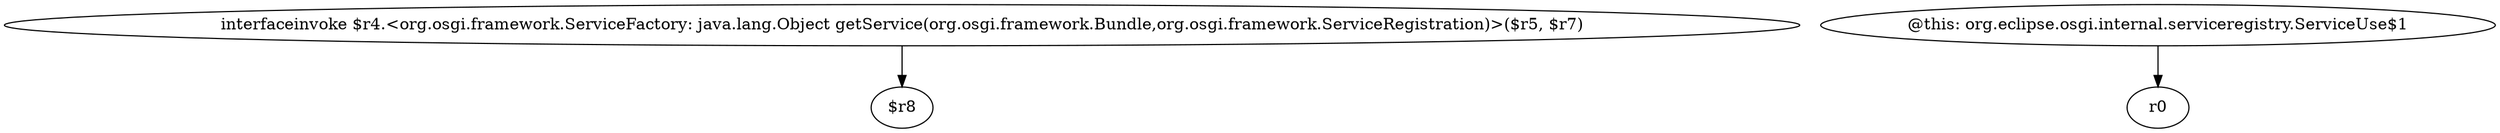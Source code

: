 digraph g {
0[label="interfaceinvoke $r4.<org.osgi.framework.ServiceFactory: java.lang.Object getService(org.osgi.framework.Bundle,org.osgi.framework.ServiceRegistration)>($r5, $r7)"]
1[label="$r8"]
0->1[label=""]
2[label="@this: org.eclipse.osgi.internal.serviceregistry.ServiceUse$1"]
3[label="r0"]
2->3[label=""]
}
